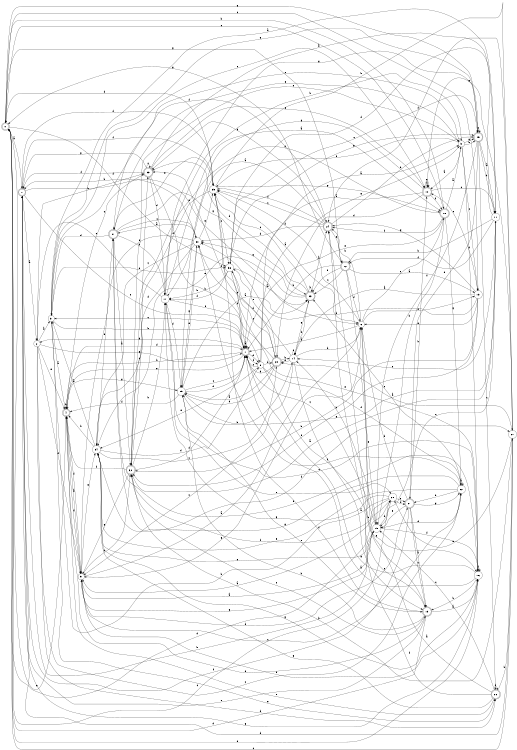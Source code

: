 digraph n30_2 {
__start0 [label="" shape="none"];

rankdir=LR;
size="8,5";

s0 [style="rounded,filled", color="black", fillcolor="white" shape="doublecircle", label="0"];
s1 [style="rounded,filled", color="black", fillcolor="white" shape="doublecircle", label="1"];
s2 [style="filled", color="black", fillcolor="white" shape="circle", label="2"];
s3 [style="filled", color="black", fillcolor="white" shape="circle", label="3"];
s4 [style="rounded,filled", color="black", fillcolor="white" shape="doublecircle", label="4"];
s5 [style="filled", color="black", fillcolor="white" shape="circle", label="5"];
s6 [style="filled", color="black", fillcolor="white" shape="circle", label="6"];
s7 [style="rounded,filled", color="black", fillcolor="white" shape="doublecircle", label="7"];
s8 [style="filled", color="black", fillcolor="white" shape="circle", label="8"];
s9 [style="filled", color="black", fillcolor="white" shape="circle", label="9"];
s10 [style="rounded,filled", color="black", fillcolor="white" shape="doublecircle", label="10"];
s11 [style="filled", color="black", fillcolor="white" shape="circle", label="11"];
s12 [style="rounded,filled", color="black", fillcolor="white" shape="doublecircle", label="12"];
s13 [style="filled", color="black", fillcolor="white" shape="circle", label="13"];
s14 [style="filled", color="black", fillcolor="white" shape="circle", label="14"];
s15 [style="rounded,filled", color="black", fillcolor="white" shape="doublecircle", label="15"];
s16 [style="filled", color="black", fillcolor="white" shape="circle", label="16"];
s17 [style="filled", color="black", fillcolor="white" shape="circle", label="17"];
s18 [style="rounded,filled", color="black", fillcolor="white" shape="doublecircle", label="18"];
s19 [style="filled", color="black", fillcolor="white" shape="circle", label="19"];
s20 [style="filled", color="black", fillcolor="white" shape="circle", label="20"];
s21 [style="rounded,filled", color="black", fillcolor="white" shape="doublecircle", label="21"];
s22 [style="filled", color="black", fillcolor="white" shape="circle", label="22"];
s23 [style="rounded,filled", color="black", fillcolor="white" shape="doublecircle", label="23"];
s24 [style="rounded,filled", color="black", fillcolor="white" shape="doublecircle", label="24"];
s25 [style="rounded,filled", color="black", fillcolor="white" shape="doublecircle", label="25"];
s26 [style="rounded,filled", color="black", fillcolor="white" shape="doublecircle", label="26"];
s27 [style="filled", color="black", fillcolor="white" shape="circle", label="27"];
s28 [style="rounded,filled", color="black", fillcolor="white" shape="doublecircle", label="28"];
s29 [style="filled", color="black", fillcolor="white" shape="circle", label="29"];
s30 [style="filled", color="black", fillcolor="white" shape="circle", label="30"];
s31 [style="rounded,filled", color="black", fillcolor="white" shape="doublecircle", label="31"];
s32 [style="rounded,filled", color="black", fillcolor="white" shape="doublecircle", label="32"];
s33 [style="rounded,filled", color="black", fillcolor="white" shape="doublecircle", label="33"];
s34 [style="filled", color="black", fillcolor="white" shape="circle", label="34"];
s35 [style="filled", color="black", fillcolor="white" shape="circle", label="35"];
s36 [style="filled", color="black", fillcolor="white" shape="circle", label="36"];
s0 -> s1 [label="a"];
s0 -> s18 [label="b"];
s0 -> s13 [label="c"];
s0 -> s20 [label="d"];
s0 -> s4 [label="e"];
s0 -> s36 [label="f"];
s0 -> s12 [label="g"];
s1 -> s2 [label="a"];
s1 -> s19 [label="b"];
s1 -> s7 [label="c"];
s1 -> s35 [label="d"];
s1 -> s6 [label="e"];
s1 -> s35 [label="f"];
s1 -> s16 [label="g"];
s2 -> s3 [label="a"];
s2 -> s33 [label="b"];
s2 -> s22 [label="c"];
s2 -> s26 [label="d"];
s2 -> s4 [label="e"];
s2 -> s5 [label="f"];
s2 -> s7 [label="g"];
s3 -> s4 [label="a"];
s3 -> s7 [label="b"];
s3 -> s10 [label="c"];
s3 -> s36 [label="d"];
s3 -> s26 [label="e"];
s3 -> s24 [label="f"];
s3 -> s25 [label="g"];
s4 -> s5 [label="a"];
s4 -> s4 [label="b"];
s4 -> s33 [label="c"];
s4 -> s7 [label="d"];
s4 -> s15 [label="e"];
s4 -> s5 [label="f"];
s4 -> s29 [label="g"];
s5 -> s6 [label="a"];
s5 -> s32 [label="b"];
s5 -> s22 [label="c"];
s5 -> s21 [label="d"];
s5 -> s16 [label="e"];
s5 -> s4 [label="f"];
s5 -> s34 [label="g"];
s6 -> s7 [label="a"];
s6 -> s24 [label="b"];
s6 -> s18 [label="c"];
s6 -> s35 [label="d"];
s6 -> s19 [label="e"];
s6 -> s13 [label="f"];
s6 -> s5 [label="g"];
s7 -> s7 [label="a"];
s7 -> s4 [label="b"];
s7 -> s3 [label="c"];
s7 -> s8 [label="d"];
s7 -> s4 [label="e"];
s7 -> s8 [label="f"];
s7 -> s2 [label="g"];
s8 -> s9 [label="a"];
s8 -> s16 [label="b"];
s8 -> s7 [label="c"];
s8 -> s28 [label="d"];
s8 -> s34 [label="e"];
s8 -> s22 [label="f"];
s8 -> s9 [label="g"];
s9 -> s10 [label="a"];
s9 -> s25 [label="b"];
s9 -> s13 [label="c"];
s9 -> s16 [label="d"];
s9 -> s31 [label="e"];
s9 -> s35 [label="f"];
s9 -> s25 [label="g"];
s10 -> s7 [label="a"];
s10 -> s10 [label="b"];
s10 -> s11 [label="c"];
s10 -> s28 [label="d"];
s10 -> s10 [label="e"];
s10 -> s18 [label="f"];
s10 -> s29 [label="g"];
s11 -> s3 [label="a"];
s11 -> s12 [label="b"];
s11 -> s19 [label="c"];
s11 -> s36 [label="d"];
s11 -> s14 [label="e"];
s11 -> s12 [label="f"];
s11 -> s29 [label="g"];
s12 -> s13 [label="a"];
s12 -> s7 [label="b"];
s12 -> s23 [label="c"];
s12 -> s6 [label="d"];
s12 -> s15 [label="e"];
s12 -> s23 [label="f"];
s12 -> s0 [label="g"];
s13 -> s14 [label="a"];
s13 -> s32 [label="b"];
s13 -> s10 [label="c"];
s13 -> s30 [label="d"];
s13 -> s6 [label="e"];
s13 -> s32 [label="f"];
s13 -> s24 [label="g"];
s14 -> s15 [label="a"];
s14 -> s6 [label="b"];
s14 -> s5 [label="c"];
s14 -> s28 [label="d"];
s14 -> s14 [label="e"];
s14 -> s33 [label="f"];
s14 -> s23 [label="g"];
s15 -> s16 [label="a"];
s15 -> s29 [label="b"];
s15 -> s32 [label="c"];
s15 -> s0 [label="d"];
s15 -> s1 [label="e"];
s15 -> s35 [label="f"];
s15 -> s24 [label="g"];
s16 -> s7 [label="a"];
s16 -> s15 [label="b"];
s16 -> s17 [label="c"];
s16 -> s0 [label="d"];
s16 -> s35 [label="e"];
s16 -> s16 [label="f"];
s16 -> s7 [label="g"];
s17 -> s18 [label="a"];
s17 -> s9 [label="b"];
s17 -> s2 [label="c"];
s17 -> s29 [label="d"];
s17 -> s20 [label="e"];
s17 -> s7 [label="f"];
s17 -> s25 [label="g"];
s18 -> s9 [label="a"];
s18 -> s19 [label="b"];
s18 -> s0 [label="c"];
s18 -> s32 [label="d"];
s18 -> s7 [label="e"];
s18 -> s24 [label="f"];
s18 -> s22 [label="g"];
s19 -> s5 [label="a"];
s19 -> s14 [label="b"];
s19 -> s7 [label="c"];
s19 -> s20 [label="d"];
s19 -> s34 [label="e"];
s19 -> s16 [label="f"];
s19 -> s5 [label="g"];
s20 -> s5 [label="a"];
s20 -> s3 [label="b"];
s20 -> s0 [label="c"];
s20 -> s21 [label="d"];
s20 -> s21 [label="e"];
s20 -> s32 [label="f"];
s20 -> s17 [label="g"];
s21 -> s15 [label="a"];
s21 -> s10 [label="b"];
s21 -> s15 [label="c"];
s21 -> s6 [label="d"];
s21 -> s19 [label="e"];
s21 -> s1 [label="f"];
s21 -> s22 [label="g"];
s22 -> s22 [label="a"];
s22 -> s21 [label="b"];
s22 -> s23 [label="c"];
s22 -> s19 [label="d"];
s22 -> s34 [label="e"];
s22 -> s30 [label="f"];
s22 -> s31 [label="g"];
s23 -> s24 [label="a"];
s23 -> s23 [label="b"];
s23 -> s35 [label="c"];
s23 -> s33 [label="d"];
s23 -> s34 [label="e"];
s23 -> s14 [label="f"];
s23 -> s30 [label="g"];
s24 -> s17 [label="a"];
s24 -> s25 [label="b"];
s24 -> s35 [label="c"];
s24 -> s30 [label="d"];
s24 -> s12 [label="e"];
s24 -> s35 [label="f"];
s24 -> s33 [label="g"];
s25 -> s11 [label="a"];
s25 -> s11 [label="b"];
s25 -> s26 [label="c"];
s25 -> s21 [label="d"];
s25 -> s25 [label="e"];
s25 -> s19 [label="f"];
s25 -> s0 [label="g"];
s26 -> s6 [label="a"];
s26 -> s27 [label="b"];
s26 -> s19 [label="c"];
s26 -> s26 [label="d"];
s26 -> s4 [label="e"];
s26 -> s24 [label="f"];
s26 -> s34 [label="g"];
s27 -> s28 [label="a"];
s27 -> s32 [label="b"];
s27 -> s0 [label="c"];
s27 -> s1 [label="d"];
s27 -> s20 [label="e"];
s27 -> s24 [label="f"];
s27 -> s10 [label="g"];
s28 -> s29 [label="a"];
s28 -> s14 [label="b"];
s28 -> s36 [label="c"];
s28 -> s29 [label="d"];
s28 -> s36 [label="e"];
s28 -> s30 [label="f"];
s28 -> s7 [label="g"];
s29 -> s23 [label="a"];
s29 -> s14 [label="b"];
s29 -> s7 [label="c"];
s29 -> s7 [label="d"];
s29 -> s15 [label="e"];
s29 -> s4 [label="f"];
s29 -> s30 [label="g"];
s30 -> s31 [label="a"];
s30 -> s1 [label="b"];
s30 -> s34 [label="c"];
s30 -> s34 [label="d"];
s30 -> s29 [label="e"];
s30 -> s5 [label="f"];
s30 -> s35 [label="g"];
s31 -> s32 [label="a"];
s31 -> s17 [label="b"];
s31 -> s30 [label="c"];
s31 -> s3 [label="d"];
s31 -> s9 [label="e"];
s31 -> s16 [label="f"];
s31 -> s23 [label="g"];
s32 -> s11 [label="a"];
s32 -> s17 [label="b"];
s32 -> s33 [label="c"];
s32 -> s7 [label="d"];
s32 -> s9 [label="e"];
s32 -> s4 [label="f"];
s32 -> s5 [label="g"];
s33 -> s11 [label="a"];
s33 -> s8 [label="b"];
s33 -> s33 [label="c"];
s33 -> s17 [label="d"];
s33 -> s10 [label="e"];
s33 -> s1 [label="f"];
s33 -> s1 [label="g"];
s34 -> s3 [label="a"];
s34 -> s4 [label="b"];
s34 -> s28 [label="c"];
s34 -> s8 [label="d"];
s34 -> s31 [label="e"];
s34 -> s27 [label="f"];
s34 -> s16 [label="g"];
s35 -> s6 [label="a"];
s35 -> s27 [label="b"];
s35 -> s36 [label="c"];
s35 -> s0 [label="d"];
s35 -> s31 [label="e"];
s35 -> s32 [label="f"];
s35 -> s18 [label="g"];
s36 -> s23 [label="a"];
s36 -> s17 [label="b"];
s36 -> s25 [label="c"];
s36 -> s28 [label="d"];
s36 -> s7 [label="e"];
s36 -> s17 [label="f"];
s36 -> s25 [label="g"];

}